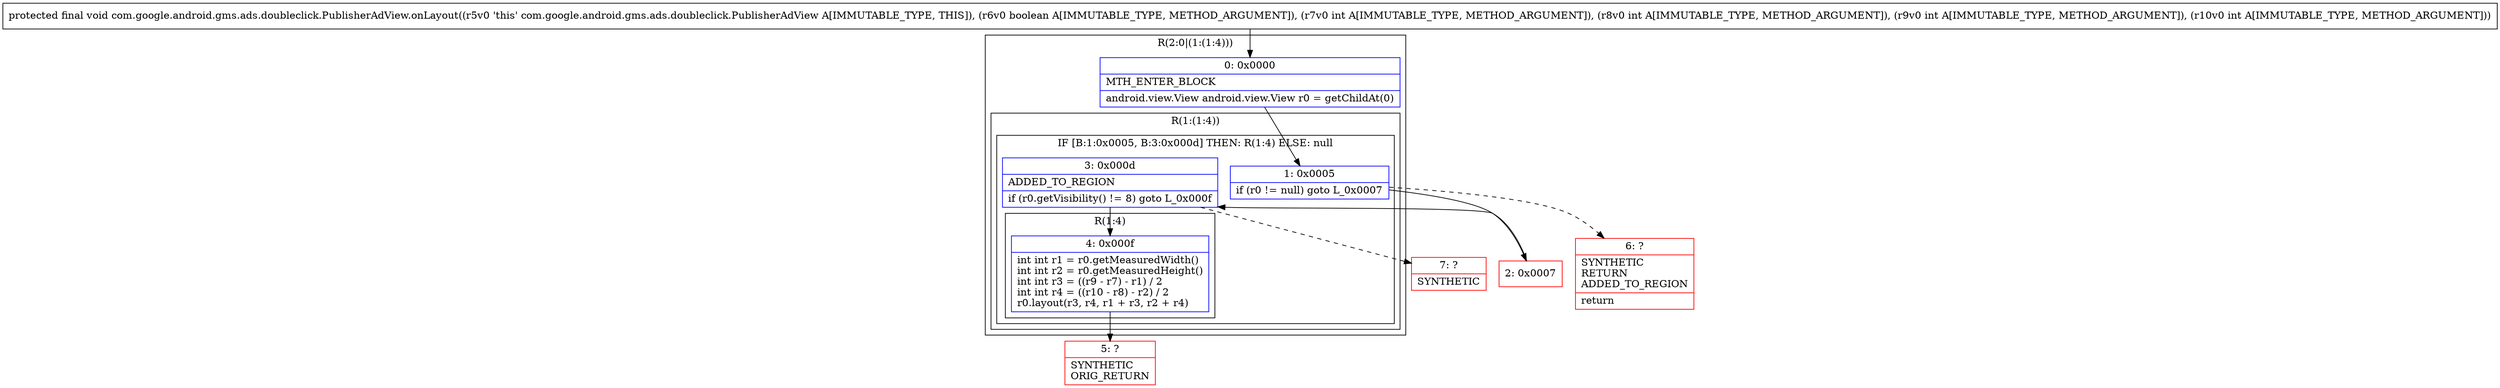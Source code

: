 digraph "CFG forcom.google.android.gms.ads.doubleclick.PublisherAdView.onLayout(ZIIII)V" {
subgraph cluster_Region_1848380612 {
label = "R(2:0|(1:(1:4)))";
node [shape=record,color=blue];
Node_0 [shape=record,label="{0\:\ 0x0000|MTH_ENTER_BLOCK\l|android.view.View android.view.View r0 = getChildAt(0)\l}"];
subgraph cluster_Region_166063934 {
label = "R(1:(1:4))";
node [shape=record,color=blue];
subgraph cluster_IfRegion_1936332551 {
label = "IF [B:1:0x0005, B:3:0x000d] THEN: R(1:4) ELSE: null";
node [shape=record,color=blue];
Node_1 [shape=record,label="{1\:\ 0x0005|if (r0 != null) goto L_0x0007\l}"];
Node_3 [shape=record,label="{3\:\ 0x000d|ADDED_TO_REGION\l|if (r0.getVisibility() != 8) goto L_0x000f\l}"];
subgraph cluster_Region_1854132094 {
label = "R(1:4)";
node [shape=record,color=blue];
Node_4 [shape=record,label="{4\:\ 0x000f|int int r1 = r0.getMeasuredWidth()\lint int r2 = r0.getMeasuredHeight()\lint int r3 = ((r9 \- r7) \- r1) \/ 2\lint int r4 = ((r10 \- r8) \- r2) \/ 2\lr0.layout(r3, r4, r1 + r3, r2 + r4)\l}"];
}
}
}
}
Node_2 [shape=record,color=red,label="{2\:\ 0x0007}"];
Node_5 [shape=record,color=red,label="{5\:\ ?|SYNTHETIC\lORIG_RETURN\l}"];
Node_6 [shape=record,color=red,label="{6\:\ ?|SYNTHETIC\lRETURN\lADDED_TO_REGION\l|return\l}"];
Node_7 [shape=record,color=red,label="{7\:\ ?|SYNTHETIC\l}"];
MethodNode[shape=record,label="{protected final void com.google.android.gms.ads.doubleclick.PublisherAdView.onLayout((r5v0 'this' com.google.android.gms.ads.doubleclick.PublisherAdView A[IMMUTABLE_TYPE, THIS]), (r6v0 boolean A[IMMUTABLE_TYPE, METHOD_ARGUMENT]), (r7v0 int A[IMMUTABLE_TYPE, METHOD_ARGUMENT]), (r8v0 int A[IMMUTABLE_TYPE, METHOD_ARGUMENT]), (r9v0 int A[IMMUTABLE_TYPE, METHOD_ARGUMENT]), (r10v0 int A[IMMUTABLE_TYPE, METHOD_ARGUMENT])) }"];
MethodNode -> Node_0;
Node_0 -> Node_1;
Node_1 -> Node_2;
Node_1 -> Node_6[style=dashed];
Node_3 -> Node_4;
Node_3 -> Node_7[style=dashed];
Node_4 -> Node_5;
Node_2 -> Node_3;
}

